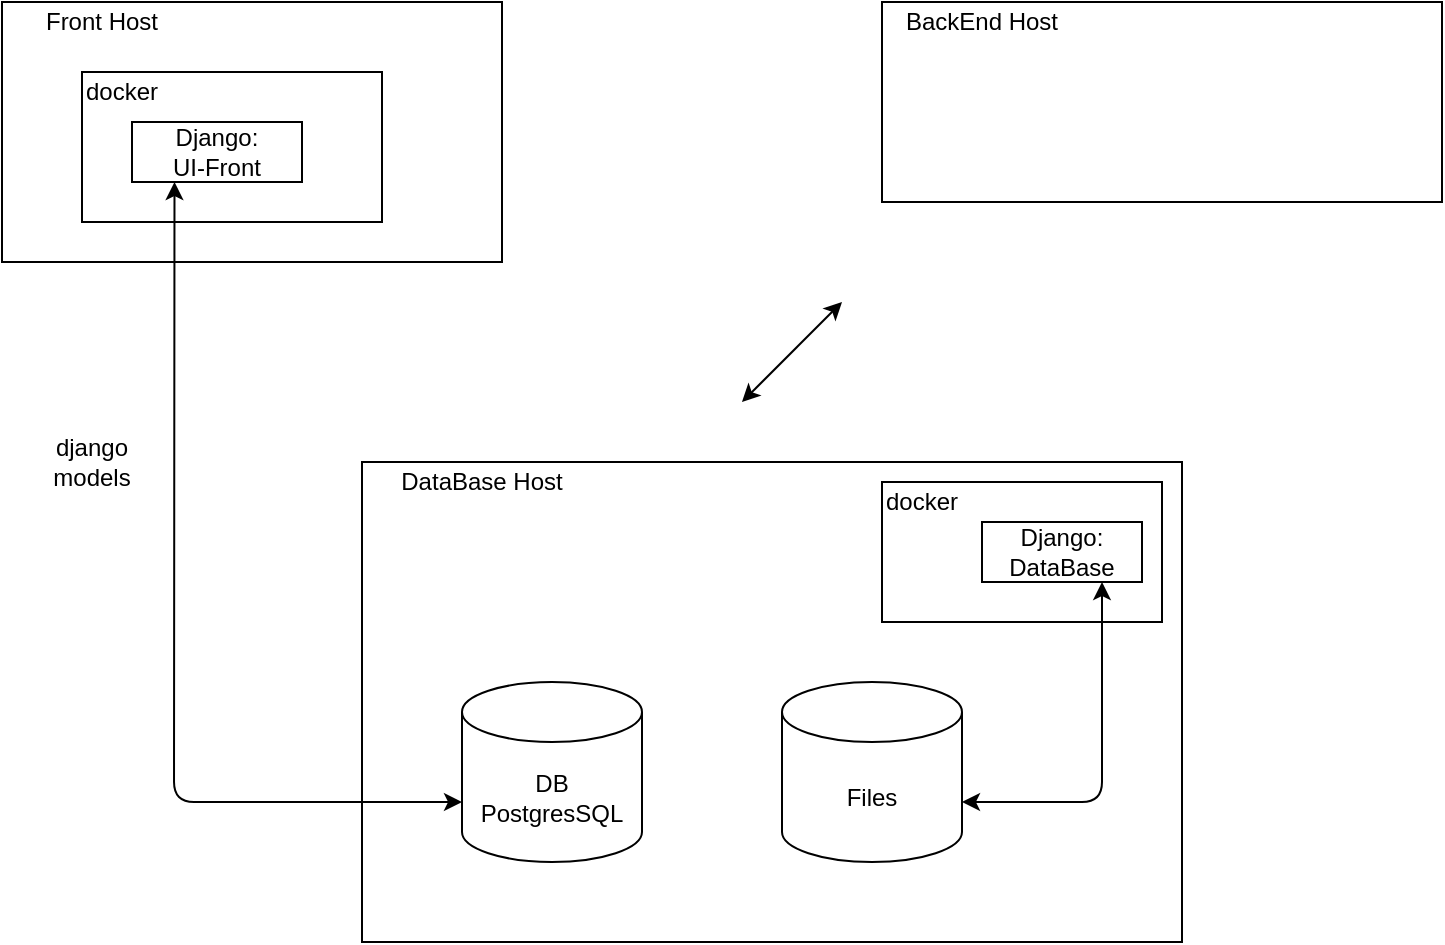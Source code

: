 <mxfile version="14.4.3" type="device"><diagram id="G_cpTcne698S1ex-nkcn" name="Page-1"><mxGraphModel dx="1350" dy="816" grid="1" gridSize="10" guides="1" tooltips="1" connect="1" arrows="1" fold="1" page="1" pageScale="1" pageWidth="827" pageHeight="1169" math="0" shadow="0"><root><mxCell id="0"/><mxCell id="1" parent="0"/><mxCell id="9xVHjaWjT31FsdSaAuU0-5" value="" style="rounded=0;whiteSpace=wrap;html=1;" vertex="1" parent="1"><mxGeometry x="60" y="140" width="250" height="130" as="geometry"/></mxCell><mxCell id="9xVHjaWjT31FsdSaAuU0-6" value="" style="rounded=0;whiteSpace=wrap;html=1;" vertex="1" parent="1"><mxGeometry x="240" y="370" width="410" height="240" as="geometry"/></mxCell><mxCell id="9xVHjaWjT31FsdSaAuU0-7" value="" style="rounded=0;whiteSpace=wrap;html=1;" vertex="1" parent="1"><mxGeometry x="500" y="140" width="280" height="100" as="geometry"/></mxCell><mxCell id="9xVHjaWjT31FsdSaAuU0-8" value="Front Host" style="text;html=1;strokeColor=none;fillColor=none;align=center;verticalAlign=middle;whiteSpace=wrap;rounded=0;" vertex="1" parent="1"><mxGeometry x="60" y="140" width="100" height="20" as="geometry"/></mxCell><mxCell id="9xVHjaWjT31FsdSaAuU0-9" value="DataBase Host" style="text;html=1;strokeColor=none;fillColor=none;align=center;verticalAlign=middle;whiteSpace=wrap;rounded=0;" vertex="1" parent="1"><mxGeometry x="240" y="370" width="120" height="20" as="geometry"/></mxCell><mxCell id="9xVHjaWjT31FsdSaAuU0-10" value="BackEnd Host" style="text;html=1;strokeColor=none;fillColor=none;align=center;verticalAlign=middle;whiteSpace=wrap;rounded=0;" vertex="1" parent="1"><mxGeometry x="500" y="140" width="100" height="20" as="geometry"/></mxCell><mxCell id="9xVHjaWjT31FsdSaAuU0-11" value="" style="rounded=0;whiteSpace=wrap;html=1;" vertex="1" parent="1"><mxGeometry x="100" y="175" width="150" height="75" as="geometry"/></mxCell><mxCell id="9xVHjaWjT31FsdSaAuU0-12" value="docker" style="text;html=1;strokeColor=none;fillColor=none;align=center;verticalAlign=middle;whiteSpace=wrap;rounded=0;" vertex="1" parent="1"><mxGeometry x="100" y="175" width="40" height="20" as="geometry"/></mxCell><mxCell id="9xVHjaWjT31FsdSaAuU0-13" value="Django:&lt;br&gt;UI-Front" style="rounded=0;whiteSpace=wrap;html=1;" vertex="1" parent="1"><mxGeometry x="125" y="200" width="85" height="30" as="geometry"/></mxCell><mxCell id="9xVHjaWjT31FsdSaAuU0-14" value="DB&lt;br&gt;PostgresSQL" style="shape=cylinder3;whiteSpace=wrap;html=1;boundedLbl=1;backgroundOutline=1;size=15;" vertex="1" parent="1"><mxGeometry x="290" y="480" width="90" height="90" as="geometry"/></mxCell><mxCell id="9xVHjaWjT31FsdSaAuU0-15" value="" style="rounded=0;whiteSpace=wrap;html=1;" vertex="1" parent="1"><mxGeometry x="500" y="380" width="140" height="70" as="geometry"/></mxCell><mxCell id="9xVHjaWjT31FsdSaAuU0-16" value="docker" style="text;html=1;strokeColor=none;fillColor=none;align=center;verticalAlign=middle;whiteSpace=wrap;rounded=0;" vertex="1" parent="1"><mxGeometry x="500" y="380" width="40" height="20" as="geometry"/></mxCell><mxCell id="9xVHjaWjT31FsdSaAuU0-17" value="Django:&lt;br&gt;DataBase" style="rounded=0;whiteSpace=wrap;html=1;" vertex="1" parent="1"><mxGeometry x="550" y="400" width="80" height="30" as="geometry"/></mxCell><mxCell id="9xVHjaWjT31FsdSaAuU0-18" value="Files" style="shape=cylinder3;whiteSpace=wrap;html=1;boundedLbl=1;backgroundOutline=1;size=15;" vertex="1" parent="1"><mxGeometry x="450" y="480" width="90" height="90" as="geometry"/></mxCell><mxCell id="9xVHjaWjT31FsdSaAuU0-19" value="" style="endArrow=classic;startArrow=classic;html=1;entryX=0.75;entryY=1;entryDx=0;entryDy=0;" edge="1" parent="1" target="9xVHjaWjT31FsdSaAuU0-17"><mxGeometry width="50" height="50" relative="1" as="geometry"><mxPoint x="540" y="540" as="sourcePoint"/><mxPoint x="590" y="490" as="targetPoint"/><Array as="points"><mxPoint x="610" y="540"/></Array></mxGeometry></mxCell><mxCell id="9xVHjaWjT31FsdSaAuU0-20" value="" style="endArrow=classic;startArrow=classic;html=1;entryX=0.25;entryY=1;entryDx=0;entryDy=0;exitX=0;exitY=0;exitDx=0;exitDy=60;exitPerimeter=0;" edge="1" parent="1" source="9xVHjaWjT31FsdSaAuU0-14" target="9xVHjaWjT31FsdSaAuU0-13"><mxGeometry width="50" height="50" relative="1" as="geometry"><mxPoint x="140" y="405" as="sourcePoint"/><mxPoint x="190" y="355" as="targetPoint"/><Array as="points"><mxPoint x="146" y="540"/></Array></mxGeometry></mxCell><mxCell id="9xVHjaWjT31FsdSaAuU0-21" value="django models" style="text;html=1;strokeColor=none;fillColor=none;align=center;verticalAlign=middle;whiteSpace=wrap;rounded=0;" vertex="1" parent="1"><mxGeometry x="70" y="360" width="70" height="20" as="geometry"/></mxCell><mxCell id="9xVHjaWjT31FsdSaAuU0-22" value="" style="endArrow=classic;startArrow=classic;html=1;" edge="1" parent="1"><mxGeometry width="50" height="50" relative="1" as="geometry"><mxPoint x="430" y="340" as="sourcePoint"/><mxPoint x="480" y="290" as="targetPoint"/></mxGeometry></mxCell></root></mxGraphModel></diagram></mxfile>